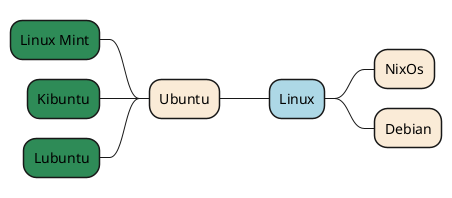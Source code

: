 @startmindmap software

<style>
    mindmapDiagram{
            node{
        BackgroundColor AntiqueWhite
        }
        :depth(0){
            BackgroundColor LightBlue
        }
        :depth(2){
            BackgroundColor SeaGreen
            color MintCream
        }
    }
</style>

* Linux
** NixOs
** Debian

left side 
** Ubuntu
*** Linux Mint
*** Kibuntu
*** Lubuntu
@endmindmap
